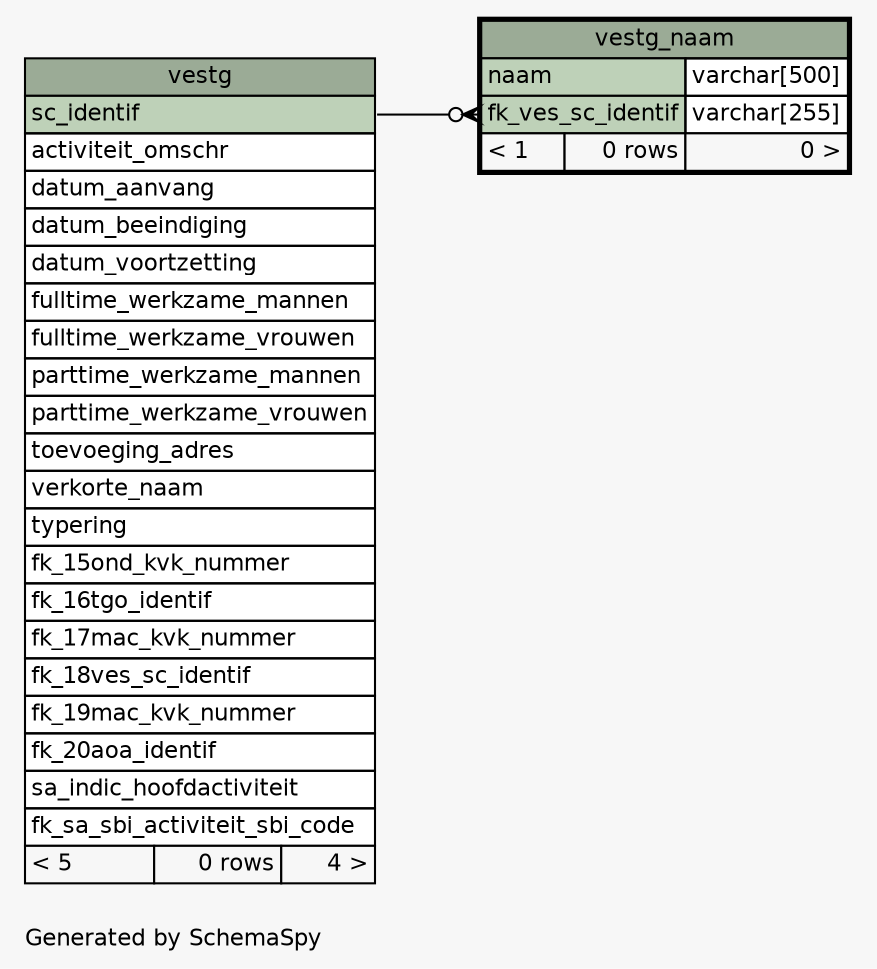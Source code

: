 // dot 2.40.1 on Linux 4.15.0-36-generic
// SchemaSpy rev Unknown
digraph "oneDegreeRelationshipsDiagram" {
  graph [
    rankdir="RL"
    bgcolor="#f7f7f7"
    label="\nGenerated by SchemaSpy"
    labeljust="l"
    nodesep="0.18"
    ranksep="0.46"
    fontname="Helvetica"
    fontsize="11"
  ];
  node [
    fontname="Helvetica"
    fontsize="11"
    shape="plaintext"
  ];
  edge [
    arrowsize="0.8"
  ];
  "vestg_naam":"fk_ves_sc_identif":w -> "vestg":"sc_identif":e [arrowhead=none dir=back arrowtail=crowodot];
  "vestg" [
    label=<
    <TABLE BORDER="0" CELLBORDER="1" CELLSPACING="0" BGCOLOR="#ffffff">
      <TR><TD COLSPAN="3" BGCOLOR="#9bab96" ALIGN="CENTER">vestg</TD></TR>
      <TR><TD PORT="sc_identif" COLSPAN="3" BGCOLOR="#bed1b8" ALIGN="LEFT">sc_identif</TD></TR>
      <TR><TD PORT="activiteit_omschr" COLSPAN="3" ALIGN="LEFT">activiteit_omschr</TD></TR>
      <TR><TD PORT="datum_aanvang" COLSPAN="3" ALIGN="LEFT">datum_aanvang</TD></TR>
      <TR><TD PORT="datum_beeindiging" COLSPAN="3" ALIGN="LEFT">datum_beeindiging</TD></TR>
      <TR><TD PORT="datum_voortzetting" COLSPAN="3" ALIGN="LEFT">datum_voortzetting</TD></TR>
      <TR><TD PORT="fulltime_werkzame_mannen" COLSPAN="3" ALIGN="LEFT">fulltime_werkzame_mannen</TD></TR>
      <TR><TD PORT="fulltime_werkzame_vrouwen" COLSPAN="3" ALIGN="LEFT">fulltime_werkzame_vrouwen</TD></TR>
      <TR><TD PORT="parttime_werkzame_mannen" COLSPAN="3" ALIGN="LEFT">parttime_werkzame_mannen</TD></TR>
      <TR><TD PORT="parttime_werkzame_vrouwen" COLSPAN="3" ALIGN="LEFT">parttime_werkzame_vrouwen</TD></TR>
      <TR><TD PORT="toevoeging_adres" COLSPAN="3" ALIGN="LEFT">toevoeging_adres</TD></TR>
      <TR><TD PORT="verkorte_naam" COLSPAN="3" ALIGN="LEFT">verkorte_naam</TD></TR>
      <TR><TD PORT="typering" COLSPAN="3" ALIGN="LEFT">typering</TD></TR>
      <TR><TD PORT="fk_15ond_kvk_nummer" COLSPAN="3" ALIGN="LEFT">fk_15ond_kvk_nummer</TD></TR>
      <TR><TD PORT="fk_16tgo_identif" COLSPAN="3" ALIGN="LEFT">fk_16tgo_identif</TD></TR>
      <TR><TD PORT="fk_17mac_kvk_nummer" COLSPAN="3" ALIGN="LEFT">fk_17mac_kvk_nummer</TD></TR>
      <TR><TD PORT="fk_18ves_sc_identif" COLSPAN="3" ALIGN="LEFT">fk_18ves_sc_identif</TD></TR>
      <TR><TD PORT="fk_19mac_kvk_nummer" COLSPAN="3" ALIGN="LEFT">fk_19mac_kvk_nummer</TD></TR>
      <TR><TD PORT="fk_20aoa_identif" COLSPAN="3" ALIGN="LEFT">fk_20aoa_identif</TD></TR>
      <TR><TD PORT="sa_indic_hoofdactiviteit" COLSPAN="3" ALIGN="LEFT">sa_indic_hoofdactiviteit</TD></TR>
      <TR><TD PORT="fk_sa_sbi_activiteit_sbi_code" COLSPAN="3" ALIGN="LEFT">fk_sa_sbi_activiteit_sbi_code</TD></TR>
      <TR><TD ALIGN="LEFT" BGCOLOR="#f7f7f7">&lt; 5</TD><TD ALIGN="RIGHT" BGCOLOR="#f7f7f7">0 rows</TD><TD ALIGN="RIGHT" BGCOLOR="#f7f7f7">4 &gt;</TD></TR>
    </TABLE>>
    URL="vestg.html"
    tooltip="vestg"
  ];
  "vestg_naam" [
    label=<
    <TABLE BORDER="2" CELLBORDER="1" CELLSPACING="0" BGCOLOR="#ffffff">
      <TR><TD COLSPAN="3" BGCOLOR="#9bab96" ALIGN="CENTER">vestg_naam</TD></TR>
      <TR><TD PORT="naam" COLSPAN="2" BGCOLOR="#bed1b8" ALIGN="LEFT">naam</TD><TD PORT="naam.type" ALIGN="LEFT">varchar[500]</TD></TR>
      <TR><TD PORT="fk_ves_sc_identif" COLSPAN="2" BGCOLOR="#bed1b8" ALIGN="LEFT">fk_ves_sc_identif</TD><TD PORT="fk_ves_sc_identif.type" ALIGN="LEFT">varchar[255]</TD></TR>
      <TR><TD ALIGN="LEFT" BGCOLOR="#f7f7f7">&lt; 1</TD><TD ALIGN="RIGHT" BGCOLOR="#f7f7f7">0 rows</TD><TD ALIGN="RIGHT" BGCOLOR="#f7f7f7">0 &gt;</TD></TR>
    </TABLE>>
    URL="vestg_naam.html"
    tooltip="vestg_naam"
  ];
}
